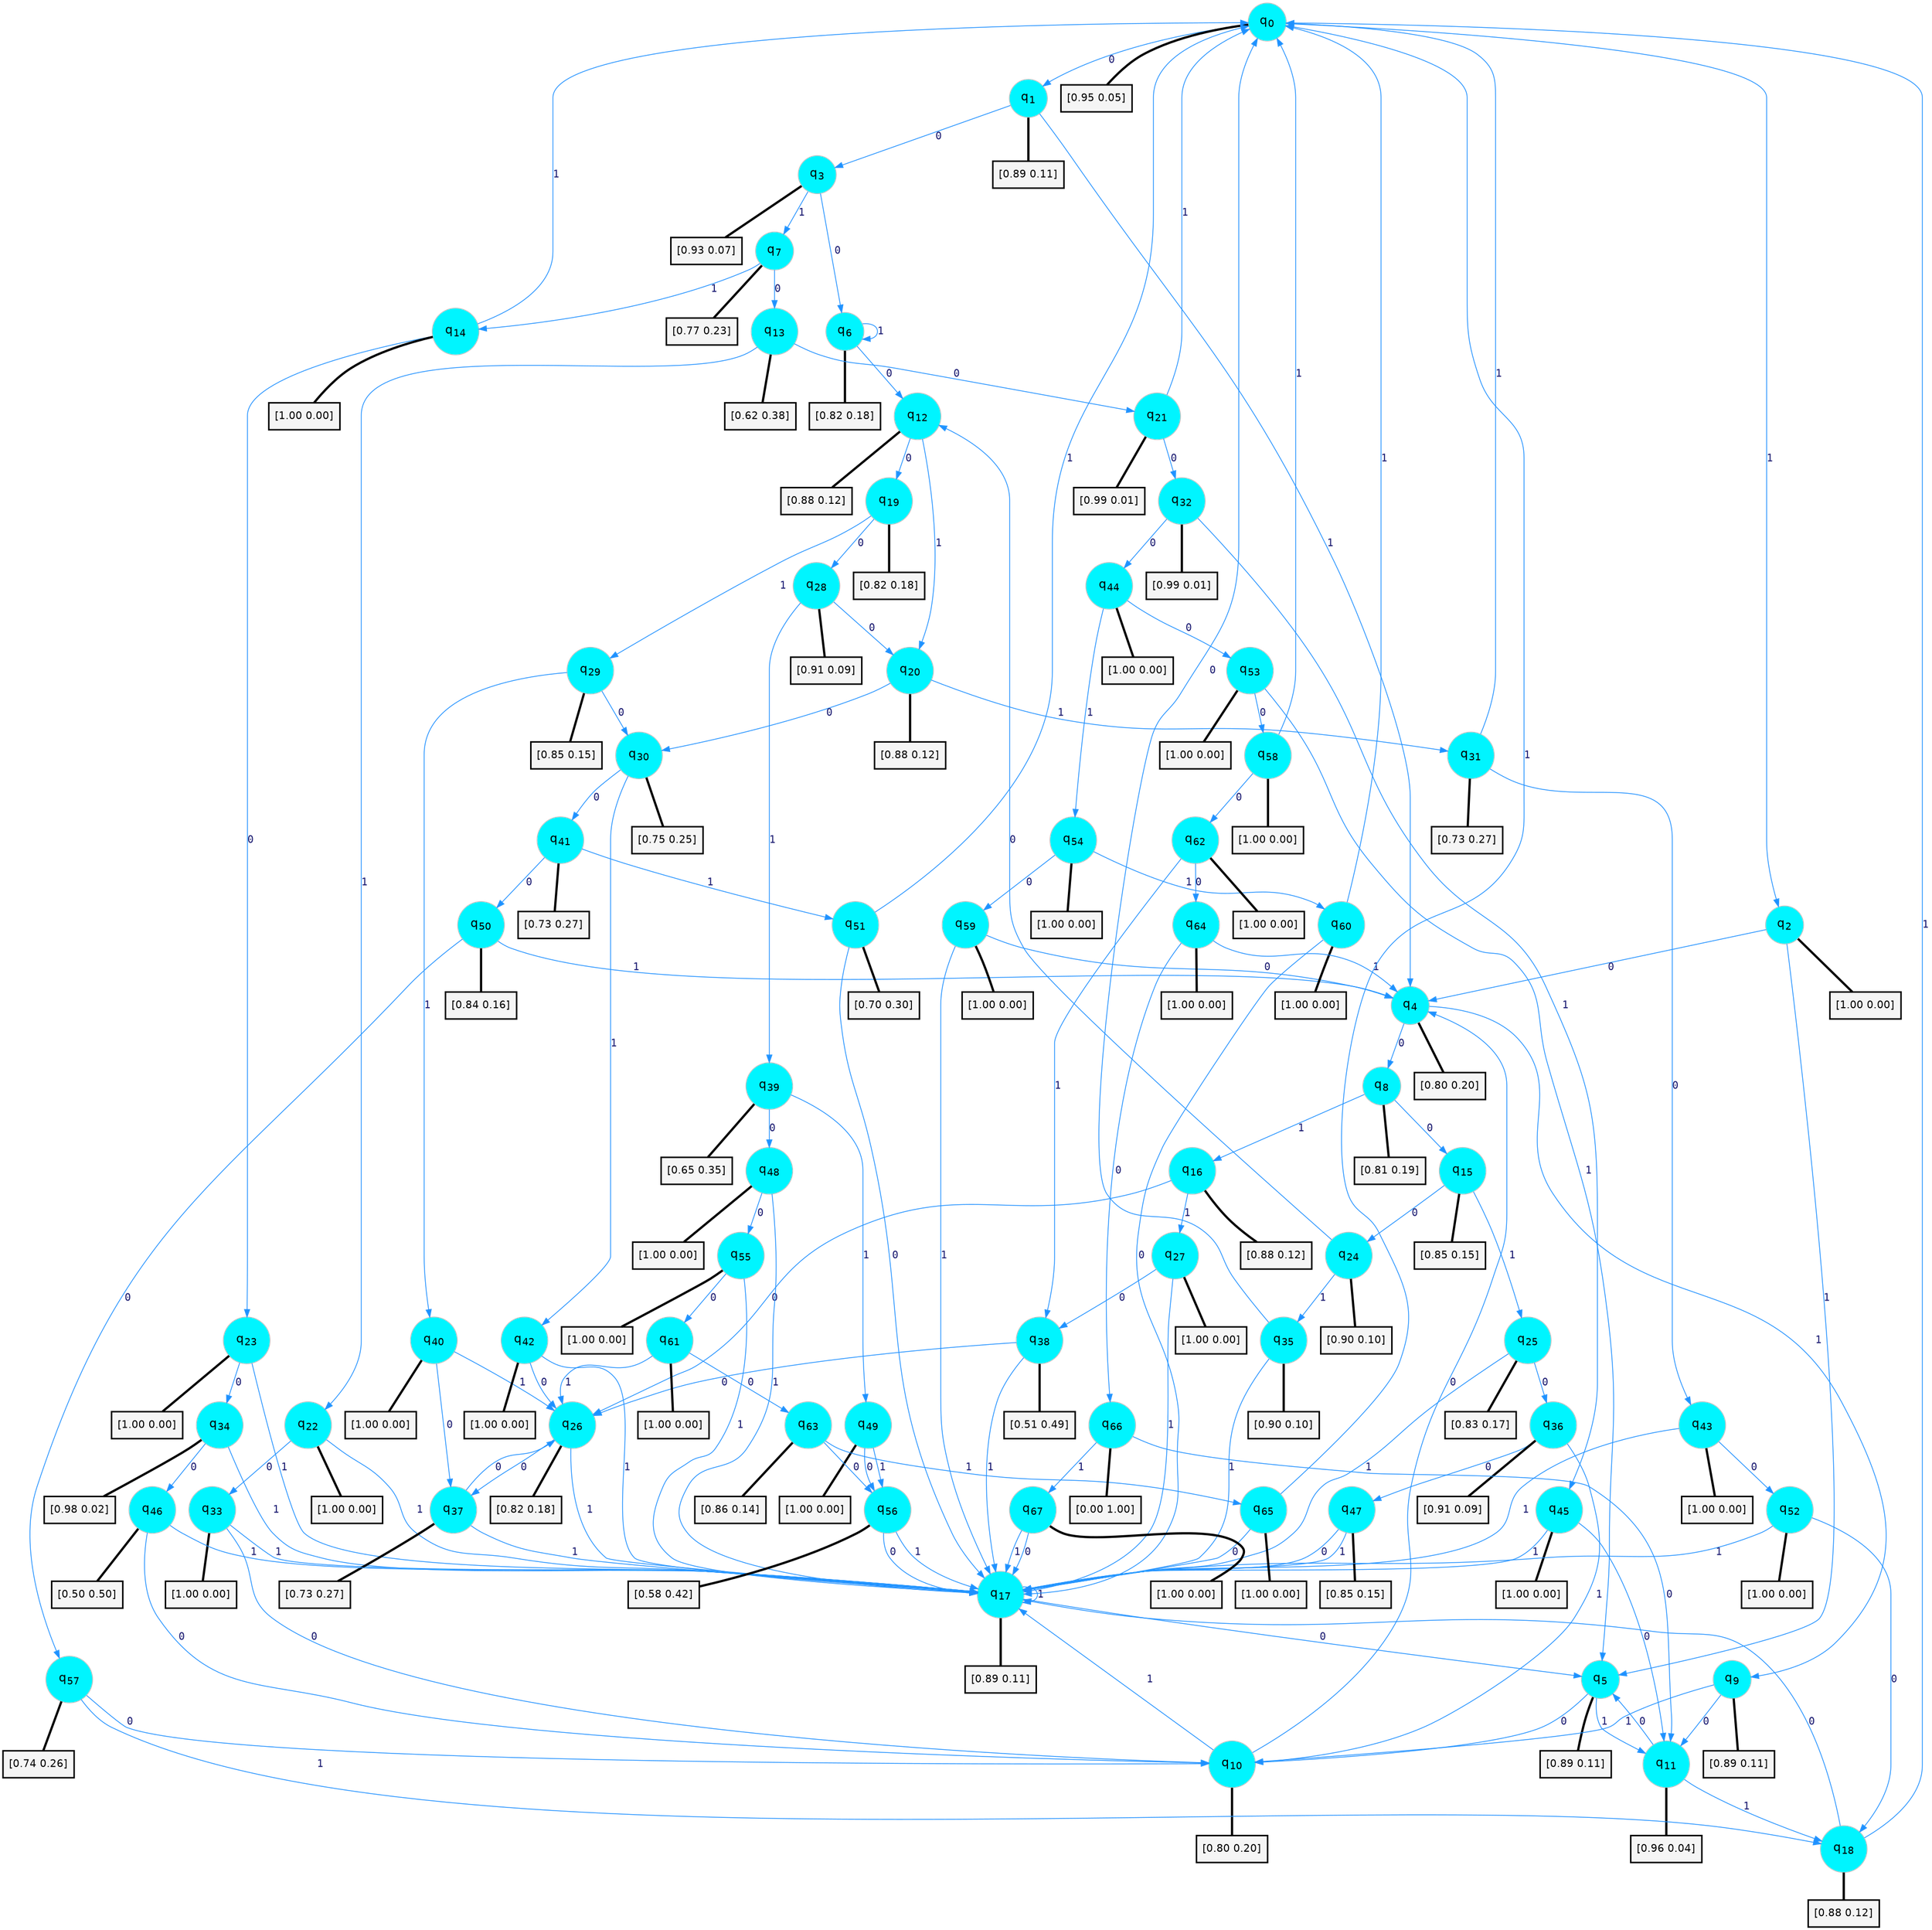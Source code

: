 digraph G {
graph [
bgcolor=transparent, dpi=300, rankdir=TD, size="40,25"];
node [
color=gray, fillcolor=turquoise1, fontcolor=black, fontname=Helvetica, fontsize=16, fontweight=bold, shape=circle, style=filled];
edge [
arrowsize=1, color=dodgerblue1, fontcolor=midnightblue, fontname=courier, fontweight=bold, penwidth=1, style=solid, weight=20];
0[label=<q<SUB>0</SUB>>];
1[label=<q<SUB>1</SUB>>];
2[label=<q<SUB>2</SUB>>];
3[label=<q<SUB>3</SUB>>];
4[label=<q<SUB>4</SUB>>];
5[label=<q<SUB>5</SUB>>];
6[label=<q<SUB>6</SUB>>];
7[label=<q<SUB>7</SUB>>];
8[label=<q<SUB>8</SUB>>];
9[label=<q<SUB>9</SUB>>];
10[label=<q<SUB>10</SUB>>];
11[label=<q<SUB>11</SUB>>];
12[label=<q<SUB>12</SUB>>];
13[label=<q<SUB>13</SUB>>];
14[label=<q<SUB>14</SUB>>];
15[label=<q<SUB>15</SUB>>];
16[label=<q<SUB>16</SUB>>];
17[label=<q<SUB>17</SUB>>];
18[label=<q<SUB>18</SUB>>];
19[label=<q<SUB>19</SUB>>];
20[label=<q<SUB>20</SUB>>];
21[label=<q<SUB>21</SUB>>];
22[label=<q<SUB>22</SUB>>];
23[label=<q<SUB>23</SUB>>];
24[label=<q<SUB>24</SUB>>];
25[label=<q<SUB>25</SUB>>];
26[label=<q<SUB>26</SUB>>];
27[label=<q<SUB>27</SUB>>];
28[label=<q<SUB>28</SUB>>];
29[label=<q<SUB>29</SUB>>];
30[label=<q<SUB>30</SUB>>];
31[label=<q<SUB>31</SUB>>];
32[label=<q<SUB>32</SUB>>];
33[label=<q<SUB>33</SUB>>];
34[label=<q<SUB>34</SUB>>];
35[label=<q<SUB>35</SUB>>];
36[label=<q<SUB>36</SUB>>];
37[label=<q<SUB>37</SUB>>];
38[label=<q<SUB>38</SUB>>];
39[label=<q<SUB>39</SUB>>];
40[label=<q<SUB>40</SUB>>];
41[label=<q<SUB>41</SUB>>];
42[label=<q<SUB>42</SUB>>];
43[label=<q<SUB>43</SUB>>];
44[label=<q<SUB>44</SUB>>];
45[label=<q<SUB>45</SUB>>];
46[label=<q<SUB>46</SUB>>];
47[label=<q<SUB>47</SUB>>];
48[label=<q<SUB>48</SUB>>];
49[label=<q<SUB>49</SUB>>];
50[label=<q<SUB>50</SUB>>];
51[label=<q<SUB>51</SUB>>];
52[label=<q<SUB>52</SUB>>];
53[label=<q<SUB>53</SUB>>];
54[label=<q<SUB>54</SUB>>];
55[label=<q<SUB>55</SUB>>];
56[label=<q<SUB>56</SUB>>];
57[label=<q<SUB>57</SUB>>];
58[label=<q<SUB>58</SUB>>];
59[label=<q<SUB>59</SUB>>];
60[label=<q<SUB>60</SUB>>];
61[label=<q<SUB>61</SUB>>];
62[label=<q<SUB>62</SUB>>];
63[label=<q<SUB>63</SUB>>];
64[label=<q<SUB>64</SUB>>];
65[label=<q<SUB>65</SUB>>];
66[label=<q<SUB>66</SUB>>];
67[label=<q<SUB>67</SUB>>];
68[label="[0.95 0.05]", shape=box,fontcolor=black, fontname=Helvetica, fontsize=14, penwidth=2, fillcolor=whitesmoke,color=black];
69[label="[0.89 0.11]", shape=box,fontcolor=black, fontname=Helvetica, fontsize=14, penwidth=2, fillcolor=whitesmoke,color=black];
70[label="[1.00 0.00]", shape=box,fontcolor=black, fontname=Helvetica, fontsize=14, penwidth=2, fillcolor=whitesmoke,color=black];
71[label="[0.93 0.07]", shape=box,fontcolor=black, fontname=Helvetica, fontsize=14, penwidth=2, fillcolor=whitesmoke,color=black];
72[label="[0.80 0.20]", shape=box,fontcolor=black, fontname=Helvetica, fontsize=14, penwidth=2, fillcolor=whitesmoke,color=black];
73[label="[0.89 0.11]", shape=box,fontcolor=black, fontname=Helvetica, fontsize=14, penwidth=2, fillcolor=whitesmoke,color=black];
74[label="[0.82 0.18]", shape=box,fontcolor=black, fontname=Helvetica, fontsize=14, penwidth=2, fillcolor=whitesmoke,color=black];
75[label="[0.77 0.23]", shape=box,fontcolor=black, fontname=Helvetica, fontsize=14, penwidth=2, fillcolor=whitesmoke,color=black];
76[label="[0.81 0.19]", shape=box,fontcolor=black, fontname=Helvetica, fontsize=14, penwidth=2, fillcolor=whitesmoke,color=black];
77[label="[0.89 0.11]", shape=box,fontcolor=black, fontname=Helvetica, fontsize=14, penwidth=2, fillcolor=whitesmoke,color=black];
78[label="[0.80 0.20]", shape=box,fontcolor=black, fontname=Helvetica, fontsize=14, penwidth=2, fillcolor=whitesmoke,color=black];
79[label="[0.96 0.04]", shape=box,fontcolor=black, fontname=Helvetica, fontsize=14, penwidth=2, fillcolor=whitesmoke,color=black];
80[label="[0.88 0.12]", shape=box,fontcolor=black, fontname=Helvetica, fontsize=14, penwidth=2, fillcolor=whitesmoke,color=black];
81[label="[0.62 0.38]", shape=box,fontcolor=black, fontname=Helvetica, fontsize=14, penwidth=2, fillcolor=whitesmoke,color=black];
82[label="[1.00 0.00]", shape=box,fontcolor=black, fontname=Helvetica, fontsize=14, penwidth=2, fillcolor=whitesmoke,color=black];
83[label="[0.85 0.15]", shape=box,fontcolor=black, fontname=Helvetica, fontsize=14, penwidth=2, fillcolor=whitesmoke,color=black];
84[label="[0.88 0.12]", shape=box,fontcolor=black, fontname=Helvetica, fontsize=14, penwidth=2, fillcolor=whitesmoke,color=black];
85[label="[0.89 0.11]", shape=box,fontcolor=black, fontname=Helvetica, fontsize=14, penwidth=2, fillcolor=whitesmoke,color=black];
86[label="[0.88 0.12]", shape=box,fontcolor=black, fontname=Helvetica, fontsize=14, penwidth=2, fillcolor=whitesmoke,color=black];
87[label="[0.82 0.18]", shape=box,fontcolor=black, fontname=Helvetica, fontsize=14, penwidth=2, fillcolor=whitesmoke,color=black];
88[label="[0.88 0.12]", shape=box,fontcolor=black, fontname=Helvetica, fontsize=14, penwidth=2, fillcolor=whitesmoke,color=black];
89[label="[0.99 0.01]", shape=box,fontcolor=black, fontname=Helvetica, fontsize=14, penwidth=2, fillcolor=whitesmoke,color=black];
90[label="[1.00 0.00]", shape=box,fontcolor=black, fontname=Helvetica, fontsize=14, penwidth=2, fillcolor=whitesmoke,color=black];
91[label="[1.00 0.00]", shape=box,fontcolor=black, fontname=Helvetica, fontsize=14, penwidth=2, fillcolor=whitesmoke,color=black];
92[label="[0.90 0.10]", shape=box,fontcolor=black, fontname=Helvetica, fontsize=14, penwidth=2, fillcolor=whitesmoke,color=black];
93[label="[0.83 0.17]", shape=box,fontcolor=black, fontname=Helvetica, fontsize=14, penwidth=2, fillcolor=whitesmoke,color=black];
94[label="[0.82 0.18]", shape=box,fontcolor=black, fontname=Helvetica, fontsize=14, penwidth=2, fillcolor=whitesmoke,color=black];
95[label="[1.00 0.00]", shape=box,fontcolor=black, fontname=Helvetica, fontsize=14, penwidth=2, fillcolor=whitesmoke,color=black];
96[label="[0.91 0.09]", shape=box,fontcolor=black, fontname=Helvetica, fontsize=14, penwidth=2, fillcolor=whitesmoke,color=black];
97[label="[0.85 0.15]", shape=box,fontcolor=black, fontname=Helvetica, fontsize=14, penwidth=2, fillcolor=whitesmoke,color=black];
98[label="[0.75 0.25]", shape=box,fontcolor=black, fontname=Helvetica, fontsize=14, penwidth=2, fillcolor=whitesmoke,color=black];
99[label="[0.73 0.27]", shape=box,fontcolor=black, fontname=Helvetica, fontsize=14, penwidth=2, fillcolor=whitesmoke,color=black];
100[label="[0.99 0.01]", shape=box,fontcolor=black, fontname=Helvetica, fontsize=14, penwidth=2, fillcolor=whitesmoke,color=black];
101[label="[1.00 0.00]", shape=box,fontcolor=black, fontname=Helvetica, fontsize=14, penwidth=2, fillcolor=whitesmoke,color=black];
102[label="[0.98 0.02]", shape=box,fontcolor=black, fontname=Helvetica, fontsize=14, penwidth=2, fillcolor=whitesmoke,color=black];
103[label="[0.90 0.10]", shape=box,fontcolor=black, fontname=Helvetica, fontsize=14, penwidth=2, fillcolor=whitesmoke,color=black];
104[label="[0.91 0.09]", shape=box,fontcolor=black, fontname=Helvetica, fontsize=14, penwidth=2, fillcolor=whitesmoke,color=black];
105[label="[0.73 0.27]", shape=box,fontcolor=black, fontname=Helvetica, fontsize=14, penwidth=2, fillcolor=whitesmoke,color=black];
106[label="[0.51 0.49]", shape=box,fontcolor=black, fontname=Helvetica, fontsize=14, penwidth=2, fillcolor=whitesmoke,color=black];
107[label="[0.65 0.35]", shape=box,fontcolor=black, fontname=Helvetica, fontsize=14, penwidth=2, fillcolor=whitesmoke,color=black];
108[label="[1.00 0.00]", shape=box,fontcolor=black, fontname=Helvetica, fontsize=14, penwidth=2, fillcolor=whitesmoke,color=black];
109[label="[0.73 0.27]", shape=box,fontcolor=black, fontname=Helvetica, fontsize=14, penwidth=2, fillcolor=whitesmoke,color=black];
110[label="[1.00 0.00]", shape=box,fontcolor=black, fontname=Helvetica, fontsize=14, penwidth=2, fillcolor=whitesmoke,color=black];
111[label="[1.00 0.00]", shape=box,fontcolor=black, fontname=Helvetica, fontsize=14, penwidth=2, fillcolor=whitesmoke,color=black];
112[label="[1.00 0.00]", shape=box,fontcolor=black, fontname=Helvetica, fontsize=14, penwidth=2, fillcolor=whitesmoke,color=black];
113[label="[1.00 0.00]", shape=box,fontcolor=black, fontname=Helvetica, fontsize=14, penwidth=2, fillcolor=whitesmoke,color=black];
114[label="[0.50 0.50]", shape=box,fontcolor=black, fontname=Helvetica, fontsize=14, penwidth=2, fillcolor=whitesmoke,color=black];
115[label="[0.85 0.15]", shape=box,fontcolor=black, fontname=Helvetica, fontsize=14, penwidth=2, fillcolor=whitesmoke,color=black];
116[label="[1.00 0.00]", shape=box,fontcolor=black, fontname=Helvetica, fontsize=14, penwidth=2, fillcolor=whitesmoke,color=black];
117[label="[1.00 0.00]", shape=box,fontcolor=black, fontname=Helvetica, fontsize=14, penwidth=2, fillcolor=whitesmoke,color=black];
118[label="[0.84 0.16]", shape=box,fontcolor=black, fontname=Helvetica, fontsize=14, penwidth=2, fillcolor=whitesmoke,color=black];
119[label="[0.70 0.30]", shape=box,fontcolor=black, fontname=Helvetica, fontsize=14, penwidth=2, fillcolor=whitesmoke,color=black];
120[label="[1.00 0.00]", shape=box,fontcolor=black, fontname=Helvetica, fontsize=14, penwidth=2, fillcolor=whitesmoke,color=black];
121[label="[1.00 0.00]", shape=box,fontcolor=black, fontname=Helvetica, fontsize=14, penwidth=2, fillcolor=whitesmoke,color=black];
122[label="[1.00 0.00]", shape=box,fontcolor=black, fontname=Helvetica, fontsize=14, penwidth=2, fillcolor=whitesmoke,color=black];
123[label="[1.00 0.00]", shape=box,fontcolor=black, fontname=Helvetica, fontsize=14, penwidth=2, fillcolor=whitesmoke,color=black];
124[label="[0.58 0.42]", shape=box,fontcolor=black, fontname=Helvetica, fontsize=14, penwidth=2, fillcolor=whitesmoke,color=black];
125[label="[0.74 0.26]", shape=box,fontcolor=black, fontname=Helvetica, fontsize=14, penwidth=2, fillcolor=whitesmoke,color=black];
126[label="[1.00 0.00]", shape=box,fontcolor=black, fontname=Helvetica, fontsize=14, penwidth=2, fillcolor=whitesmoke,color=black];
127[label="[1.00 0.00]", shape=box,fontcolor=black, fontname=Helvetica, fontsize=14, penwidth=2, fillcolor=whitesmoke,color=black];
128[label="[1.00 0.00]", shape=box,fontcolor=black, fontname=Helvetica, fontsize=14, penwidth=2, fillcolor=whitesmoke,color=black];
129[label="[1.00 0.00]", shape=box,fontcolor=black, fontname=Helvetica, fontsize=14, penwidth=2, fillcolor=whitesmoke,color=black];
130[label="[1.00 0.00]", shape=box,fontcolor=black, fontname=Helvetica, fontsize=14, penwidth=2, fillcolor=whitesmoke,color=black];
131[label="[0.86 0.14]", shape=box,fontcolor=black, fontname=Helvetica, fontsize=14, penwidth=2, fillcolor=whitesmoke,color=black];
132[label="[1.00 0.00]", shape=box,fontcolor=black, fontname=Helvetica, fontsize=14, penwidth=2, fillcolor=whitesmoke,color=black];
133[label="[1.00 0.00]", shape=box,fontcolor=black, fontname=Helvetica, fontsize=14, penwidth=2, fillcolor=whitesmoke,color=black];
134[label="[0.00 1.00]", shape=box,fontcolor=black, fontname=Helvetica, fontsize=14, penwidth=2, fillcolor=whitesmoke,color=black];
135[label="[1.00 0.00]", shape=box,fontcolor=black, fontname=Helvetica, fontsize=14, penwidth=2, fillcolor=whitesmoke,color=black];
0->1 [label=0];
0->2 [label=1];
0->68 [arrowhead=none, penwidth=3,color=black];
1->3 [label=0];
1->4 [label=1];
1->69 [arrowhead=none, penwidth=3,color=black];
2->4 [label=0];
2->5 [label=1];
2->70 [arrowhead=none, penwidth=3,color=black];
3->6 [label=0];
3->7 [label=1];
3->71 [arrowhead=none, penwidth=3,color=black];
4->8 [label=0];
4->9 [label=1];
4->72 [arrowhead=none, penwidth=3,color=black];
5->10 [label=0];
5->11 [label=1];
5->73 [arrowhead=none, penwidth=3,color=black];
6->12 [label=0];
6->6 [label=1];
6->74 [arrowhead=none, penwidth=3,color=black];
7->13 [label=0];
7->14 [label=1];
7->75 [arrowhead=none, penwidth=3,color=black];
8->15 [label=0];
8->16 [label=1];
8->76 [arrowhead=none, penwidth=3,color=black];
9->11 [label=0];
9->10 [label=1];
9->77 [arrowhead=none, penwidth=3,color=black];
10->4 [label=0];
10->17 [label=1];
10->78 [arrowhead=none, penwidth=3,color=black];
11->5 [label=0];
11->18 [label=1];
11->79 [arrowhead=none, penwidth=3,color=black];
12->19 [label=0];
12->20 [label=1];
12->80 [arrowhead=none, penwidth=3,color=black];
13->21 [label=0];
13->22 [label=1];
13->81 [arrowhead=none, penwidth=3,color=black];
14->23 [label=0];
14->0 [label=1];
14->82 [arrowhead=none, penwidth=3,color=black];
15->24 [label=0];
15->25 [label=1];
15->83 [arrowhead=none, penwidth=3,color=black];
16->26 [label=0];
16->27 [label=1];
16->84 [arrowhead=none, penwidth=3,color=black];
17->5 [label=0];
17->17 [label=1];
17->85 [arrowhead=none, penwidth=3,color=black];
18->17 [label=0];
18->0 [label=1];
18->86 [arrowhead=none, penwidth=3,color=black];
19->28 [label=0];
19->29 [label=1];
19->87 [arrowhead=none, penwidth=3,color=black];
20->30 [label=0];
20->31 [label=1];
20->88 [arrowhead=none, penwidth=3,color=black];
21->32 [label=0];
21->0 [label=1];
21->89 [arrowhead=none, penwidth=3,color=black];
22->33 [label=0];
22->17 [label=1];
22->90 [arrowhead=none, penwidth=3,color=black];
23->34 [label=0];
23->17 [label=1];
23->91 [arrowhead=none, penwidth=3,color=black];
24->12 [label=0];
24->35 [label=1];
24->92 [arrowhead=none, penwidth=3,color=black];
25->36 [label=0];
25->17 [label=1];
25->93 [arrowhead=none, penwidth=3,color=black];
26->37 [label=0];
26->17 [label=1];
26->94 [arrowhead=none, penwidth=3,color=black];
27->38 [label=0];
27->17 [label=1];
27->95 [arrowhead=none, penwidth=3,color=black];
28->20 [label=0];
28->39 [label=1];
28->96 [arrowhead=none, penwidth=3,color=black];
29->30 [label=0];
29->40 [label=1];
29->97 [arrowhead=none, penwidth=3,color=black];
30->41 [label=0];
30->42 [label=1];
30->98 [arrowhead=none, penwidth=3,color=black];
31->43 [label=0];
31->0 [label=1];
31->99 [arrowhead=none, penwidth=3,color=black];
32->44 [label=0];
32->45 [label=1];
32->100 [arrowhead=none, penwidth=3,color=black];
33->10 [label=0];
33->17 [label=1];
33->101 [arrowhead=none, penwidth=3,color=black];
34->46 [label=0];
34->17 [label=1];
34->102 [arrowhead=none, penwidth=3,color=black];
35->0 [label=0];
35->17 [label=1];
35->103 [arrowhead=none, penwidth=3,color=black];
36->47 [label=0];
36->10 [label=1];
36->104 [arrowhead=none, penwidth=3,color=black];
37->26 [label=0];
37->17 [label=1];
37->105 [arrowhead=none, penwidth=3,color=black];
38->26 [label=0];
38->17 [label=1];
38->106 [arrowhead=none, penwidth=3,color=black];
39->48 [label=0];
39->49 [label=1];
39->107 [arrowhead=none, penwidth=3,color=black];
40->37 [label=0];
40->26 [label=1];
40->108 [arrowhead=none, penwidth=3,color=black];
41->50 [label=0];
41->51 [label=1];
41->109 [arrowhead=none, penwidth=3,color=black];
42->26 [label=0];
42->17 [label=1];
42->110 [arrowhead=none, penwidth=3,color=black];
43->52 [label=0];
43->17 [label=1];
43->111 [arrowhead=none, penwidth=3,color=black];
44->53 [label=0];
44->54 [label=1];
44->112 [arrowhead=none, penwidth=3,color=black];
45->11 [label=0];
45->17 [label=1];
45->113 [arrowhead=none, penwidth=3,color=black];
46->10 [label=0];
46->17 [label=1];
46->114 [arrowhead=none, penwidth=3,color=black];
47->17 [label=0];
47->17 [label=1];
47->115 [arrowhead=none, penwidth=3,color=black];
48->55 [label=0];
48->17 [label=1];
48->116 [arrowhead=none, penwidth=3,color=black];
49->56 [label=0];
49->56 [label=1];
49->117 [arrowhead=none, penwidth=3,color=black];
50->57 [label=0];
50->4 [label=1];
50->118 [arrowhead=none, penwidth=3,color=black];
51->17 [label=0];
51->0 [label=1];
51->119 [arrowhead=none, penwidth=3,color=black];
52->18 [label=0];
52->17 [label=1];
52->120 [arrowhead=none, penwidth=3,color=black];
53->58 [label=0];
53->5 [label=1];
53->121 [arrowhead=none, penwidth=3,color=black];
54->59 [label=0];
54->60 [label=1];
54->122 [arrowhead=none, penwidth=3,color=black];
55->61 [label=0];
55->17 [label=1];
55->123 [arrowhead=none, penwidth=3,color=black];
56->17 [label=0];
56->17 [label=1];
56->124 [arrowhead=none, penwidth=3,color=black];
57->10 [label=0];
57->18 [label=1];
57->125 [arrowhead=none, penwidth=3,color=black];
58->62 [label=0];
58->0 [label=1];
58->126 [arrowhead=none, penwidth=3,color=black];
59->4 [label=0];
59->17 [label=1];
59->127 [arrowhead=none, penwidth=3,color=black];
60->17 [label=0];
60->0 [label=1];
60->128 [arrowhead=none, penwidth=3,color=black];
61->63 [label=0];
61->26 [label=1];
61->129 [arrowhead=none, penwidth=3,color=black];
62->64 [label=0];
62->38 [label=1];
62->130 [arrowhead=none, penwidth=3,color=black];
63->56 [label=0];
63->65 [label=1];
63->131 [arrowhead=none, penwidth=3,color=black];
64->66 [label=0];
64->4 [label=1];
64->132 [arrowhead=none, penwidth=3,color=black];
65->17 [label=0];
65->0 [label=1];
65->133 [arrowhead=none, penwidth=3,color=black];
66->11 [label=0];
66->67 [label=1];
66->134 [arrowhead=none, penwidth=3,color=black];
67->17 [label=0];
67->17 [label=1];
67->135 [arrowhead=none, penwidth=3,color=black];
}
